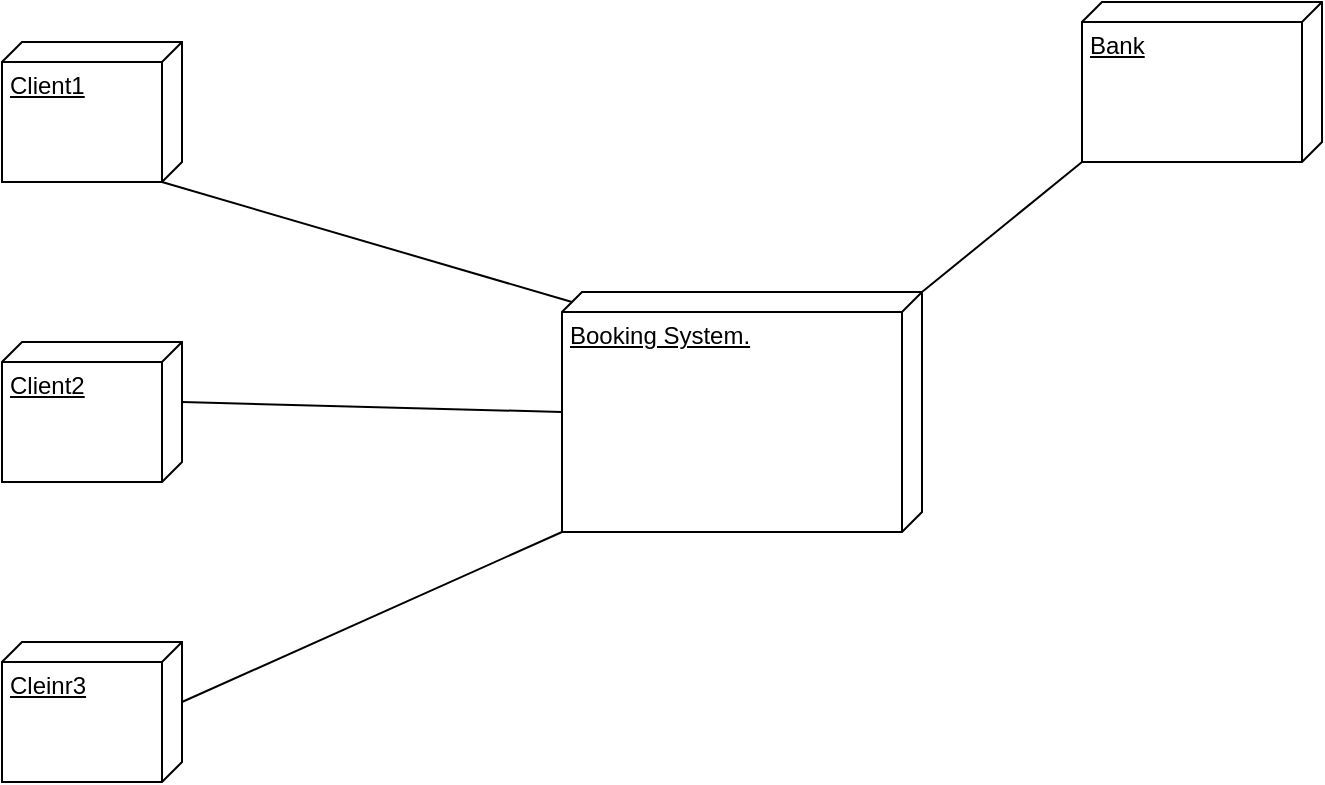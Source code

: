 <mxfile version="15.5.8" type="device"><diagram id="K26H1FLB7ozxDS21Chhe" name="Page-1"><mxGraphModel dx="1038" dy="547" grid="1" gridSize="10" guides="1" tooltips="1" connect="1" arrows="1" fold="1" page="1" pageScale="1" pageWidth="850" pageHeight="1100" math="0" shadow="0"><root><mxCell id="0"/><mxCell id="1" parent="0"/><mxCell id="s6osNNTOe1Pu2y8QdeNt-1" value="Client1" style="verticalAlign=top;align=left;spacingTop=8;spacingLeft=2;spacingRight=12;shape=cube;size=10;direction=south;fontStyle=4;html=1;" vertex="1" parent="1"><mxGeometry x="50" y="80" width="90" height="70" as="geometry"/></mxCell><mxCell id="s6osNNTOe1Pu2y8QdeNt-2" value="Client2" style="verticalAlign=top;align=left;spacingTop=8;spacingLeft=2;spacingRight=12;shape=cube;size=10;direction=south;fontStyle=4;html=1;" vertex="1" parent="1"><mxGeometry x="50" y="230" width="90" height="70" as="geometry"/></mxCell><mxCell id="s6osNNTOe1Pu2y8QdeNt-3" value="Cleinr3" style="verticalAlign=top;align=left;spacingTop=8;spacingLeft=2;spacingRight=12;shape=cube;size=10;direction=south;fontStyle=4;html=1;" vertex="1" parent="1"><mxGeometry x="50" y="380" width="90" height="70" as="geometry"/></mxCell><mxCell id="s6osNNTOe1Pu2y8QdeNt-4" value="Booking System." style="verticalAlign=top;align=left;spacingTop=8;spacingLeft=2;spacingRight=12;shape=cube;size=10;direction=south;fontStyle=4;html=1;" vertex="1" parent="1"><mxGeometry x="330" y="205" width="180" height="120" as="geometry"/></mxCell><mxCell id="s6osNNTOe1Pu2y8QdeNt-8" value="" style="endArrow=none;html=1;rounded=0;exitX=0;exitY=0;exitDx=70;exitDy=10;exitPerimeter=0;entryX=0;entryY=0;entryDx=5;entryDy=175;entryPerimeter=0;" edge="1" parent="1" source="s6osNNTOe1Pu2y8QdeNt-1" target="s6osNNTOe1Pu2y8QdeNt-4"><mxGeometry width="50" height="50" relative="1" as="geometry"><mxPoint x="210" y="240" as="sourcePoint"/><mxPoint x="260" y="190" as="targetPoint"/></mxGeometry></mxCell><mxCell id="s6osNNTOe1Pu2y8QdeNt-9" value="" style="endArrow=none;html=1;rounded=0;exitX=0;exitY=0;exitDx=30;exitDy=0;exitPerimeter=0;" edge="1" parent="1" source="s6osNNTOe1Pu2y8QdeNt-2"><mxGeometry width="50" height="50" relative="1" as="geometry"><mxPoint x="160" y="265" as="sourcePoint"/><mxPoint x="330" y="265" as="targetPoint"/></mxGeometry></mxCell><mxCell id="s6osNNTOe1Pu2y8QdeNt-10" value="" style="endArrow=none;html=1;rounded=0;exitX=0;exitY=0;exitDx=30;exitDy=0;exitPerimeter=0;entryX=1;entryY=1;entryDx=0;entryDy=0;entryPerimeter=0;" edge="1" parent="1" source="s6osNNTOe1Pu2y8QdeNt-3" target="s6osNNTOe1Pu2y8QdeNt-4"><mxGeometry width="50" height="50" relative="1" as="geometry"><mxPoint x="150" y="170" as="sourcePoint"/><mxPoint x="355" y="230" as="targetPoint"/></mxGeometry></mxCell><mxCell id="s6osNNTOe1Pu2y8QdeNt-11" value="Bank" style="verticalAlign=top;align=left;spacingTop=8;spacingLeft=2;spacingRight=12;shape=cube;size=10;direction=south;fontStyle=4;html=1;" vertex="1" parent="1"><mxGeometry x="590" y="60" width="120" height="80" as="geometry"/></mxCell><mxCell id="s6osNNTOe1Pu2y8QdeNt-12" value="" style="endArrow=none;html=1;rounded=0;exitX=1;exitY=1;exitDx=0;exitDy=0;exitPerimeter=0;entryX=0;entryY=0;entryDx=0;entryDy=0;entryPerimeter=0;" edge="1" parent="1" source="s6osNNTOe1Pu2y8QdeNt-11" target="s6osNNTOe1Pu2y8QdeNt-4"><mxGeometry width="50" height="50" relative="1" as="geometry"><mxPoint x="160" y="180" as="sourcePoint"/><mxPoint x="365" y="240" as="targetPoint"/></mxGeometry></mxCell></root></mxGraphModel></diagram></mxfile>